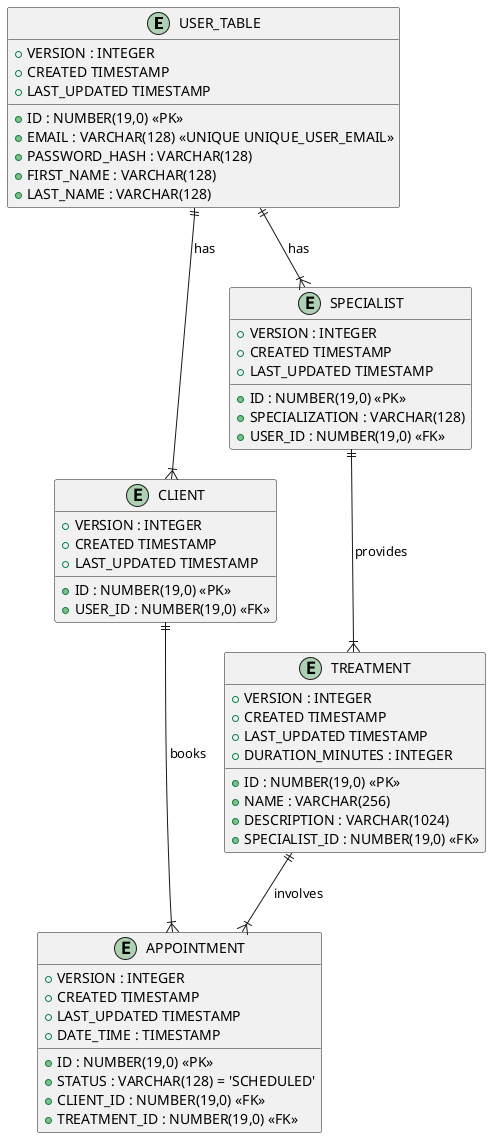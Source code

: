 @startuml

entity USER_TABLE {
    + ID : NUMBER(19,0) <<PK>>
    + VERSION : INTEGER
    + CREATED TIMESTAMP
    + LAST_UPDATED TIMESTAMP
    + EMAIL : VARCHAR(128) <<UNIQUE UNIQUE_USER_EMAIL>>
    + PASSWORD_HASH : VARCHAR(128)
    + FIRST_NAME : VARCHAR(128)
    + LAST_NAME : VARCHAR(128)
}

entity CLIENT {
    + ID : NUMBER(19,0) <<PK>>
    + VERSION : INTEGER
    + CREATED TIMESTAMP
    + LAST_UPDATED TIMESTAMP
    + USER_ID : NUMBER(19,0) <<FK>>
}

entity SPECIALIST {
    + ID : NUMBER(19,0) <<PK>>
    + VERSION : INTEGER
    + CREATED TIMESTAMP
    + LAST_UPDATED TIMESTAMP
    + SPECIALIZATION : VARCHAR(128)
    + USER_ID : NUMBER(19,0) <<FK>>
}

entity TREATMENT {
    + ID : NUMBER(19,0) <<PK>>
    + VERSION : INTEGER
    + CREATED TIMESTAMP
    + LAST_UPDATED TIMESTAMP
    + NAME : VARCHAR(256)
    + DESCRIPTION : VARCHAR(1024)
    + DURATION_MINUTES : INTEGER
    + SPECIALIST_ID : NUMBER(19,0) <<FK>>
}

entity APPOINTMENT {
    + ID : NUMBER(19,0) <<PK>>
    + VERSION : INTEGER
    + CREATED TIMESTAMP
    + LAST_UPDATED TIMESTAMP
    + DATE_TIME : TIMESTAMP
    + STATUS : VARCHAR(128) = 'SCHEDULED'
    + CLIENT_ID : NUMBER(19,0) <<FK>>
    + TREATMENT_ID : NUMBER(19,0) <<FK>>
}

USER_TABLE ||--|{ CLIENT : "has"
USER_TABLE ||--|{ SPECIALIST : "has"
SPECIALIST ||--|{ TREATMENT : "provides"
CLIENT ||--|{ APPOINTMENT : "books"
TREATMENT ||--|{ APPOINTMENT : "involves"

@enduml
